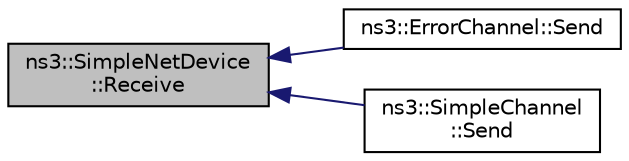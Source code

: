 digraph "ns3::SimpleNetDevice::Receive"
{
  edge [fontname="Helvetica",fontsize="10",labelfontname="Helvetica",labelfontsize="10"];
  node [fontname="Helvetica",fontsize="10",shape=record];
  rankdir="LR";
  Node1 [label="ns3::SimpleNetDevice\l::Receive",height=0.2,width=0.4,color="black", fillcolor="grey75", style="filled", fontcolor="black"];
  Node1 -> Node2 [dir="back",color="midnightblue",fontsize="10",style="solid"];
  Node2 [label="ns3::ErrorChannel::Send",height=0.2,width=0.4,color="black", fillcolor="white", style="filled",URL="$d9/d88/classns3_1_1ErrorChannel.html#a9bf289445c6da2b659ebbc46193c824e"];
  Node1 -> Node3 [dir="back",color="midnightblue",fontsize="10",style="solid"];
  Node3 [label="ns3::SimpleChannel\l::Send",height=0.2,width=0.4,color="black", fillcolor="white", style="filled",URL="$da/db9/classns3_1_1SimpleChannel.html#af454a78269793a4473f2cf69e0bc5676"];
}
